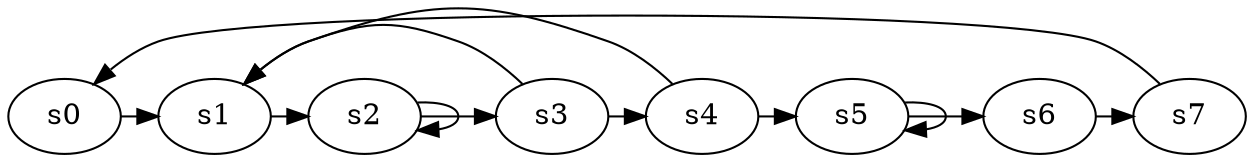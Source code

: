 digraph game_0473_cycle_8 {
    s0 [name="s0", player=0, target=1];
    s1 [name="s1", player=0, target=1];
    s2 [name="s2", player=1, target=1];
    s3 [name="s3", player=0, target=1];
    s4 [name="s4", player=0, target=1];
    s5 [name="s5", player=0, target=1];
    s6 [name="s6", player=0];
    s7 [name="s7", player=1, target=1];

    s0 -> s1 [constraint="time == 4 || time == 8 || time == 23"];
    s1 -> s2 [constraint="time == 3 || time == 5 || time == 7 || time == 8 || time == 12 || time == 21"];
    s2 -> s3 [constraint="time % 5 == 1"];
    s3 -> s4 [constraint="time % 4 == 2"];
    s4 -> s5 [constraint="time == 12 || time == 15 || time == 17 || time == 22"];
    s5 -> s6 [constraint="time % 2 == 0"];
    s6 -> s7 [constraint="time % 3 == 2 || time % 3 == 1"];
    s7 -> s0 [constraint="time == 9 || time == 13 || time == 18 || time == 23 || time == 24"];
    s2 -> s2 [constraint="time % 4 == 0"];
    s3 -> s1 [constraint="time == 7 || time == 8 || time == 13"];
    s4 -> s1 [constraint="time == 1"];
    s5 -> s5 [constraint="time % 3 == 0"];
}
